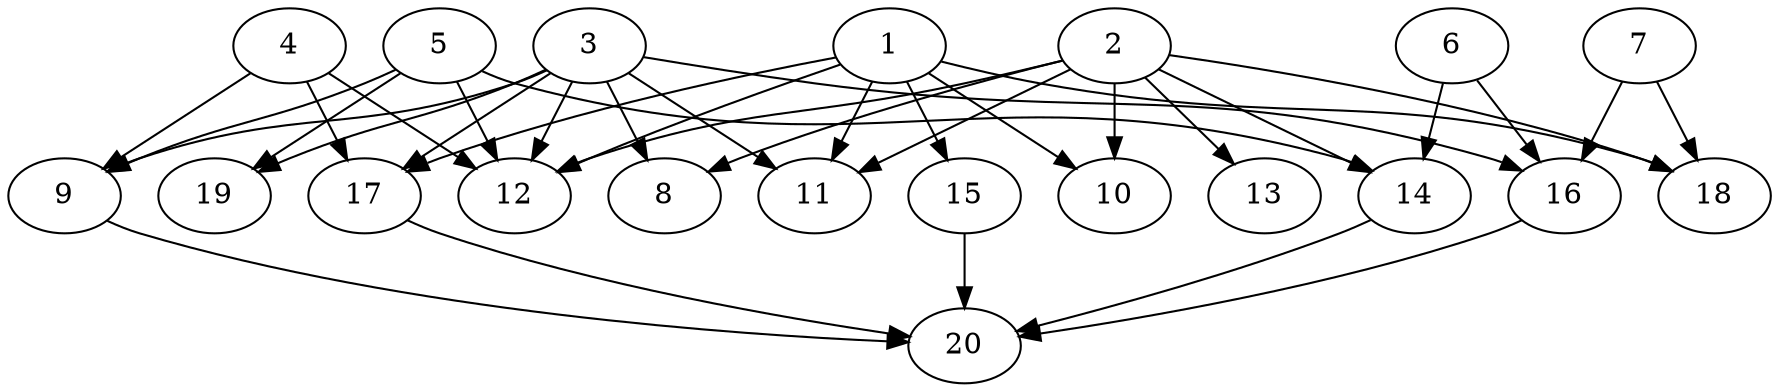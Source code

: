 // DAG automatically generated by daggen at Wed Jul 24 21:21:55 2019
// ./daggen --dot -n 20 --ccr 0.3 --fat 0.8 --regular 0.5 --density 0.6 --mindata 5242880 --maxdata 52428800 
digraph G {
  1 [size="39529813", alpha="0.01", expect_size="11858944"] 
  1 -> 10 [size ="11858944"]
  1 -> 11 [size ="11858944"]
  1 -> 12 [size ="11858944"]
  1 -> 15 [size ="11858944"]
  1 -> 17 [size ="11858944"]
  1 -> 18 [size ="11858944"]
  2 [size="95426560", alpha="0.07", expect_size="28627968"] 
  2 -> 8 [size ="28627968"]
  2 -> 10 [size ="28627968"]
  2 -> 11 [size ="28627968"]
  2 -> 12 [size ="28627968"]
  2 -> 13 [size ="28627968"]
  2 -> 14 [size ="28627968"]
  2 -> 18 [size ="28627968"]
  3 [size="53527893", alpha="0.04", expect_size="16058368"] 
  3 -> 8 [size ="16058368"]
  3 -> 9 [size ="16058368"]
  3 -> 11 [size ="16058368"]
  3 -> 12 [size ="16058368"]
  3 -> 16 [size ="16058368"]
  3 -> 17 [size ="16058368"]
  3 -> 19 [size ="16058368"]
  4 [size="143482880", alpha="0.17", expect_size="43044864"] 
  4 -> 9 [size ="43044864"]
  4 -> 12 [size ="43044864"]
  4 -> 17 [size ="43044864"]
  5 [size="106383360", alpha="0.17", expect_size="31915008"] 
  5 -> 9 [size ="31915008"]
  5 -> 12 [size ="31915008"]
  5 -> 14 [size ="31915008"]
  5 -> 19 [size ="31915008"]
  6 [size="74977280", alpha="0.05", expect_size="22493184"] 
  6 -> 14 [size ="22493184"]
  6 -> 16 [size ="22493184"]
  7 [size="106536960", alpha="0.07", expect_size="31961088"] 
  7 -> 16 [size ="31961088"]
  7 -> 18 [size ="31961088"]
  8 [size="140772693", alpha="0.13", expect_size="42231808"] 
  9 [size="173704533", alpha="0.17", expect_size="52111360"] 
  9 -> 20 [size ="52111360"]
  10 [size="170513067", alpha="0.12", expect_size="51153920"] 
  11 [size="85558613", alpha="0.19", expect_size="25667584"] 
  12 [size="91572907", alpha="0.17", expect_size="27471872"] 
  13 [size="143786667", alpha="0.06", expect_size="43136000"] 
  14 [size="19923627", alpha="0.04", expect_size="5977088"] 
  14 -> 20 [size ="5977088"]
  15 [size="149760000", alpha="0.14", expect_size="44928000"] 
  15 -> 20 [size ="44928000"]
  16 [size="126061227", alpha="0.16", expect_size="37818368"] 
  16 -> 20 [size ="37818368"]
  17 [size="164536320", alpha="0.10", expect_size="49360896"] 
  17 -> 20 [size ="49360896"]
  18 [size="61286400", alpha="0.17", expect_size="18385920"] 
  19 [size="164727467", alpha="0.11", expect_size="49418240"] 
  20 [size="144759467", alpha="0.10", expect_size="43427840"] 
}
